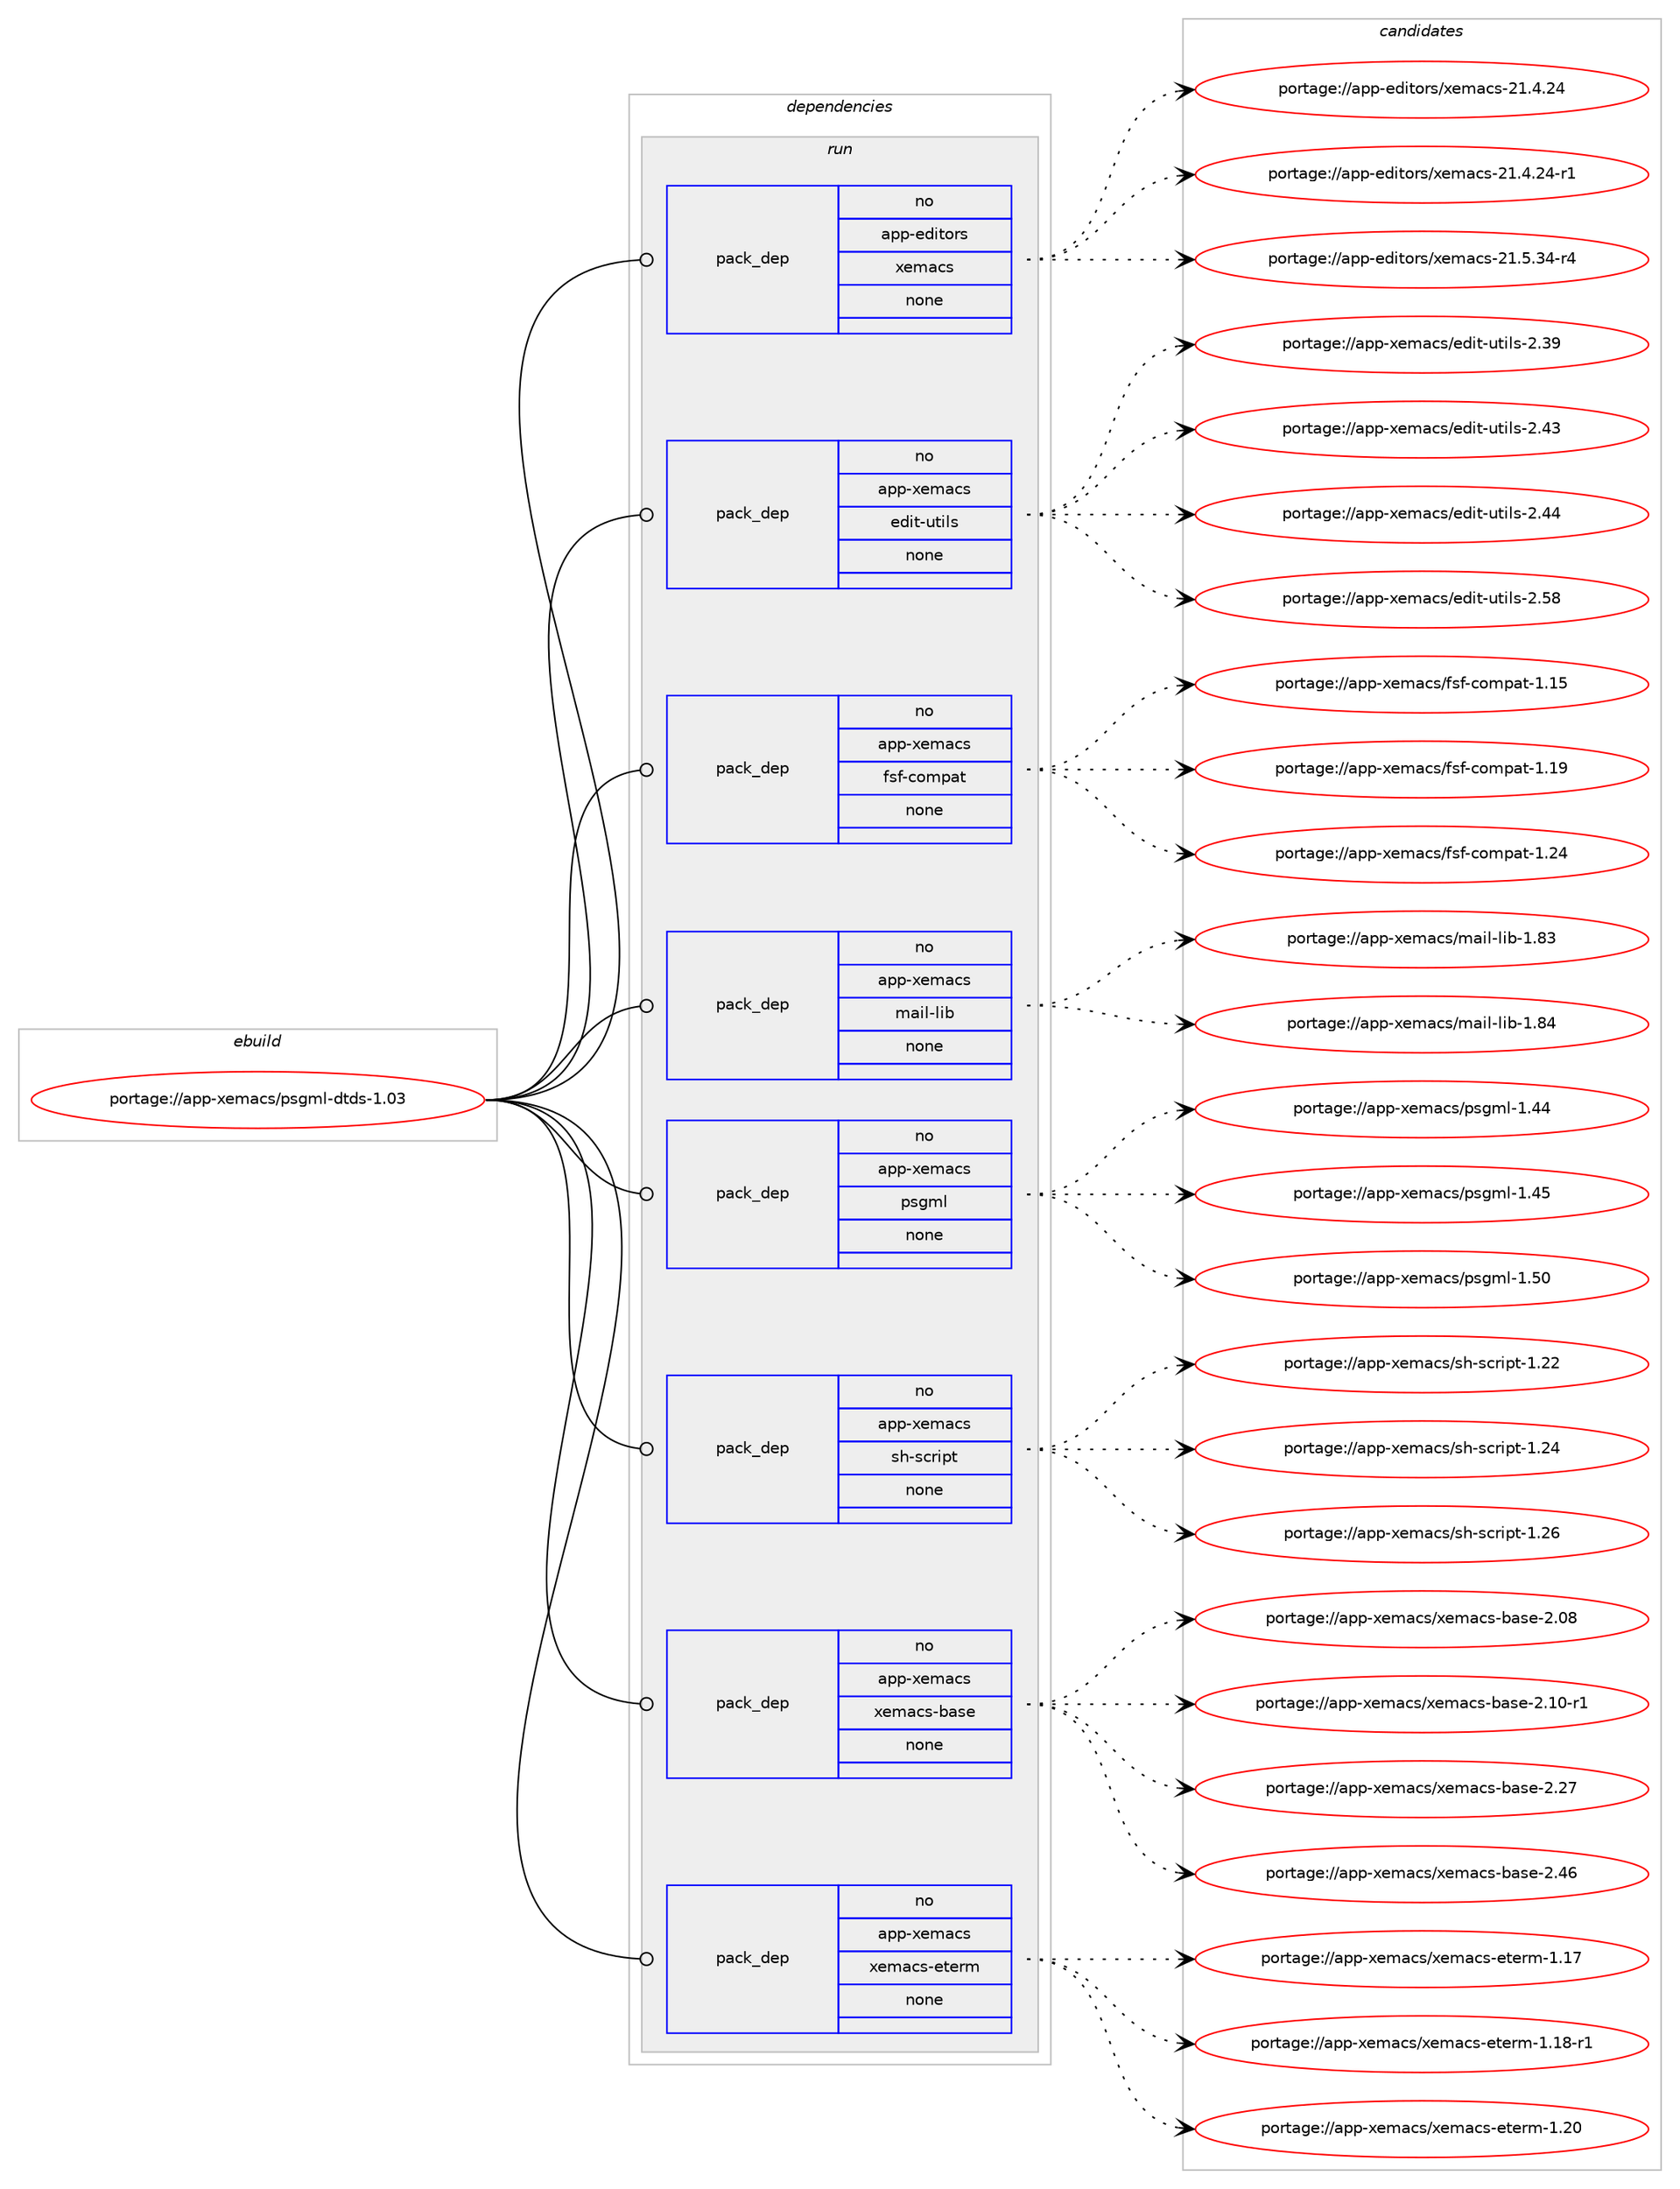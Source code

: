 digraph prolog {

# *************
# Graph options
# *************

newrank=true;
concentrate=true;
compound=true;
graph [rankdir=LR,fontname=Helvetica,fontsize=10,ranksep=1.5];#, ranksep=2.5, nodesep=0.2];
edge  [arrowhead=vee];
node  [fontname=Helvetica,fontsize=10];

# **********
# The ebuild
# **********

subgraph cluster_leftcol {
color=gray;
rank=same;
label=<<i>ebuild</i>>;
id [label="portage://app-xemacs/psgml-dtds-1.03", color=red, width=4, href="../app-xemacs/psgml-dtds-1.03.svg"];
}

# ****************
# The dependencies
# ****************

subgraph cluster_midcol {
color=gray;
label=<<i>dependencies</i>>;
subgraph cluster_compile {
fillcolor="#eeeeee";
style=filled;
label=<<i>compile</i>>;
}
subgraph cluster_compileandrun {
fillcolor="#eeeeee";
style=filled;
label=<<i>compile and run</i>>;
}
subgraph cluster_run {
fillcolor="#eeeeee";
style=filled;
label=<<i>run</i>>;
subgraph pack38310 {
dependency51153 [label=<<TABLE BORDER="0" CELLBORDER="1" CELLSPACING="0" CELLPADDING="4" WIDTH="220"><TR><TD ROWSPAN="6" CELLPADDING="30">pack_dep</TD></TR><TR><TD WIDTH="110">no</TD></TR><TR><TD>app-editors</TD></TR><TR><TD>xemacs</TD></TR><TR><TD>none</TD></TR><TR><TD></TD></TR></TABLE>>, shape=none, color=blue];
}
id:e -> dependency51153:w [weight=20,style="solid",arrowhead="odot"];
subgraph pack38311 {
dependency51154 [label=<<TABLE BORDER="0" CELLBORDER="1" CELLSPACING="0" CELLPADDING="4" WIDTH="220"><TR><TD ROWSPAN="6" CELLPADDING="30">pack_dep</TD></TR><TR><TD WIDTH="110">no</TD></TR><TR><TD>app-xemacs</TD></TR><TR><TD>edit-utils</TD></TR><TR><TD>none</TD></TR><TR><TD></TD></TR></TABLE>>, shape=none, color=blue];
}
id:e -> dependency51154:w [weight=20,style="solid",arrowhead="odot"];
subgraph pack38312 {
dependency51155 [label=<<TABLE BORDER="0" CELLBORDER="1" CELLSPACING="0" CELLPADDING="4" WIDTH="220"><TR><TD ROWSPAN="6" CELLPADDING="30">pack_dep</TD></TR><TR><TD WIDTH="110">no</TD></TR><TR><TD>app-xemacs</TD></TR><TR><TD>fsf-compat</TD></TR><TR><TD>none</TD></TR><TR><TD></TD></TR></TABLE>>, shape=none, color=blue];
}
id:e -> dependency51155:w [weight=20,style="solid",arrowhead="odot"];
subgraph pack38313 {
dependency51156 [label=<<TABLE BORDER="0" CELLBORDER="1" CELLSPACING="0" CELLPADDING="4" WIDTH="220"><TR><TD ROWSPAN="6" CELLPADDING="30">pack_dep</TD></TR><TR><TD WIDTH="110">no</TD></TR><TR><TD>app-xemacs</TD></TR><TR><TD>mail-lib</TD></TR><TR><TD>none</TD></TR><TR><TD></TD></TR></TABLE>>, shape=none, color=blue];
}
id:e -> dependency51156:w [weight=20,style="solid",arrowhead="odot"];
subgraph pack38314 {
dependency51157 [label=<<TABLE BORDER="0" CELLBORDER="1" CELLSPACING="0" CELLPADDING="4" WIDTH="220"><TR><TD ROWSPAN="6" CELLPADDING="30">pack_dep</TD></TR><TR><TD WIDTH="110">no</TD></TR><TR><TD>app-xemacs</TD></TR><TR><TD>psgml</TD></TR><TR><TD>none</TD></TR><TR><TD></TD></TR></TABLE>>, shape=none, color=blue];
}
id:e -> dependency51157:w [weight=20,style="solid",arrowhead="odot"];
subgraph pack38315 {
dependency51158 [label=<<TABLE BORDER="0" CELLBORDER="1" CELLSPACING="0" CELLPADDING="4" WIDTH="220"><TR><TD ROWSPAN="6" CELLPADDING="30">pack_dep</TD></TR><TR><TD WIDTH="110">no</TD></TR><TR><TD>app-xemacs</TD></TR><TR><TD>sh-script</TD></TR><TR><TD>none</TD></TR><TR><TD></TD></TR></TABLE>>, shape=none, color=blue];
}
id:e -> dependency51158:w [weight=20,style="solid",arrowhead="odot"];
subgraph pack38316 {
dependency51159 [label=<<TABLE BORDER="0" CELLBORDER="1" CELLSPACING="0" CELLPADDING="4" WIDTH="220"><TR><TD ROWSPAN="6" CELLPADDING="30">pack_dep</TD></TR><TR><TD WIDTH="110">no</TD></TR><TR><TD>app-xemacs</TD></TR><TR><TD>xemacs-base</TD></TR><TR><TD>none</TD></TR><TR><TD></TD></TR></TABLE>>, shape=none, color=blue];
}
id:e -> dependency51159:w [weight=20,style="solid",arrowhead="odot"];
subgraph pack38317 {
dependency51160 [label=<<TABLE BORDER="0" CELLBORDER="1" CELLSPACING="0" CELLPADDING="4" WIDTH="220"><TR><TD ROWSPAN="6" CELLPADDING="30">pack_dep</TD></TR><TR><TD WIDTH="110">no</TD></TR><TR><TD>app-xemacs</TD></TR><TR><TD>xemacs-eterm</TD></TR><TR><TD>none</TD></TR><TR><TD></TD></TR></TABLE>>, shape=none, color=blue];
}
id:e -> dependency51160:w [weight=20,style="solid",arrowhead="odot"];
}
}

# **************
# The candidates
# **************

subgraph cluster_choices {
rank=same;
color=gray;
label=<<i>candidates</i>>;

subgraph choice38310 {
color=black;
nodesep=1;
choiceportage97112112451011001051161111141154712010110997991154550494652465052 [label="portage://app-editors/xemacs-21.4.24", color=red, width=4,href="../app-editors/xemacs-21.4.24.svg"];
choiceportage971121124510110010511611111411547120101109979911545504946524650524511449 [label="portage://app-editors/xemacs-21.4.24-r1", color=red, width=4,href="../app-editors/xemacs-21.4.24-r1.svg"];
choiceportage971121124510110010511611111411547120101109979911545504946534651524511452 [label="portage://app-editors/xemacs-21.5.34-r4", color=red, width=4,href="../app-editors/xemacs-21.5.34-r4.svg"];
dependency51153:e -> choiceportage97112112451011001051161111141154712010110997991154550494652465052:w [style=dotted,weight="100"];
dependency51153:e -> choiceportage971121124510110010511611111411547120101109979911545504946524650524511449:w [style=dotted,weight="100"];
dependency51153:e -> choiceportage971121124510110010511611111411547120101109979911545504946534651524511452:w [style=dotted,weight="100"];
}
subgraph choice38311 {
color=black;
nodesep=1;
choiceportage9711211245120101109979911547101100105116451171161051081154550465157 [label="portage://app-xemacs/edit-utils-2.39", color=red, width=4,href="../app-xemacs/edit-utils-2.39.svg"];
choiceportage9711211245120101109979911547101100105116451171161051081154550465251 [label="portage://app-xemacs/edit-utils-2.43", color=red, width=4,href="../app-xemacs/edit-utils-2.43.svg"];
choiceportage9711211245120101109979911547101100105116451171161051081154550465252 [label="portage://app-xemacs/edit-utils-2.44", color=red, width=4,href="../app-xemacs/edit-utils-2.44.svg"];
choiceportage9711211245120101109979911547101100105116451171161051081154550465356 [label="portage://app-xemacs/edit-utils-2.58", color=red, width=4,href="../app-xemacs/edit-utils-2.58.svg"];
dependency51154:e -> choiceportage9711211245120101109979911547101100105116451171161051081154550465157:w [style=dotted,weight="100"];
dependency51154:e -> choiceportage9711211245120101109979911547101100105116451171161051081154550465251:w [style=dotted,weight="100"];
dependency51154:e -> choiceportage9711211245120101109979911547101100105116451171161051081154550465252:w [style=dotted,weight="100"];
dependency51154:e -> choiceportage9711211245120101109979911547101100105116451171161051081154550465356:w [style=dotted,weight="100"];
}
subgraph choice38312 {
color=black;
nodesep=1;
choiceportage97112112451201011099799115471021151024599111109112971164549464953 [label="portage://app-xemacs/fsf-compat-1.15", color=red, width=4,href="../app-xemacs/fsf-compat-1.15.svg"];
choiceportage97112112451201011099799115471021151024599111109112971164549464957 [label="portage://app-xemacs/fsf-compat-1.19", color=red, width=4,href="../app-xemacs/fsf-compat-1.19.svg"];
choiceportage97112112451201011099799115471021151024599111109112971164549465052 [label="portage://app-xemacs/fsf-compat-1.24", color=red, width=4,href="../app-xemacs/fsf-compat-1.24.svg"];
dependency51155:e -> choiceportage97112112451201011099799115471021151024599111109112971164549464953:w [style=dotted,weight="100"];
dependency51155:e -> choiceportage97112112451201011099799115471021151024599111109112971164549464957:w [style=dotted,weight="100"];
dependency51155:e -> choiceportage97112112451201011099799115471021151024599111109112971164549465052:w [style=dotted,weight="100"];
}
subgraph choice38313 {
color=black;
nodesep=1;
choiceportage97112112451201011099799115471099710510845108105984549465651 [label="portage://app-xemacs/mail-lib-1.83", color=red, width=4,href="../app-xemacs/mail-lib-1.83.svg"];
choiceportage97112112451201011099799115471099710510845108105984549465652 [label="portage://app-xemacs/mail-lib-1.84", color=red, width=4,href="../app-xemacs/mail-lib-1.84.svg"];
dependency51156:e -> choiceportage97112112451201011099799115471099710510845108105984549465651:w [style=dotted,weight="100"];
dependency51156:e -> choiceportage97112112451201011099799115471099710510845108105984549465652:w [style=dotted,weight="100"];
}
subgraph choice38314 {
color=black;
nodesep=1;
choiceportage97112112451201011099799115471121151031091084549465252 [label="portage://app-xemacs/psgml-1.44", color=red, width=4,href="../app-xemacs/psgml-1.44.svg"];
choiceportage97112112451201011099799115471121151031091084549465253 [label="portage://app-xemacs/psgml-1.45", color=red, width=4,href="../app-xemacs/psgml-1.45.svg"];
choiceportage97112112451201011099799115471121151031091084549465348 [label="portage://app-xemacs/psgml-1.50", color=red, width=4,href="../app-xemacs/psgml-1.50.svg"];
dependency51157:e -> choiceportage97112112451201011099799115471121151031091084549465252:w [style=dotted,weight="100"];
dependency51157:e -> choiceportage97112112451201011099799115471121151031091084549465253:w [style=dotted,weight="100"];
dependency51157:e -> choiceportage97112112451201011099799115471121151031091084549465348:w [style=dotted,weight="100"];
}
subgraph choice38315 {
color=black;
nodesep=1;
choiceportage971121124512010110997991154711510445115991141051121164549465050 [label="portage://app-xemacs/sh-script-1.22", color=red, width=4,href="../app-xemacs/sh-script-1.22.svg"];
choiceportage971121124512010110997991154711510445115991141051121164549465052 [label="portage://app-xemacs/sh-script-1.24", color=red, width=4,href="../app-xemacs/sh-script-1.24.svg"];
choiceportage971121124512010110997991154711510445115991141051121164549465054 [label="portage://app-xemacs/sh-script-1.26", color=red, width=4,href="../app-xemacs/sh-script-1.26.svg"];
dependency51158:e -> choiceportage971121124512010110997991154711510445115991141051121164549465050:w [style=dotted,weight="100"];
dependency51158:e -> choiceportage971121124512010110997991154711510445115991141051121164549465052:w [style=dotted,weight="100"];
dependency51158:e -> choiceportage971121124512010110997991154711510445115991141051121164549465054:w [style=dotted,weight="100"];
}
subgraph choice38316 {
color=black;
nodesep=1;
choiceportage971121124512010110997991154712010110997991154598971151014550464856 [label="portage://app-xemacs/xemacs-base-2.08", color=red, width=4,href="../app-xemacs/xemacs-base-2.08.svg"];
choiceportage9711211245120101109979911547120101109979911545989711510145504649484511449 [label="portage://app-xemacs/xemacs-base-2.10-r1", color=red, width=4,href="../app-xemacs/xemacs-base-2.10-r1.svg"];
choiceportage971121124512010110997991154712010110997991154598971151014550465055 [label="portage://app-xemacs/xemacs-base-2.27", color=red, width=4,href="../app-xemacs/xemacs-base-2.27.svg"];
choiceportage971121124512010110997991154712010110997991154598971151014550465254 [label="portage://app-xemacs/xemacs-base-2.46", color=red, width=4,href="../app-xemacs/xemacs-base-2.46.svg"];
dependency51159:e -> choiceportage971121124512010110997991154712010110997991154598971151014550464856:w [style=dotted,weight="100"];
dependency51159:e -> choiceportage9711211245120101109979911547120101109979911545989711510145504649484511449:w [style=dotted,weight="100"];
dependency51159:e -> choiceportage971121124512010110997991154712010110997991154598971151014550465055:w [style=dotted,weight="100"];
dependency51159:e -> choiceportage971121124512010110997991154712010110997991154598971151014550465254:w [style=dotted,weight="100"];
}
subgraph choice38317 {
color=black;
nodesep=1;
choiceportage97112112451201011099799115471201011099799115451011161011141094549464955 [label="portage://app-xemacs/xemacs-eterm-1.17", color=red, width=4,href="../app-xemacs/xemacs-eterm-1.17.svg"];
choiceportage971121124512010110997991154712010110997991154510111610111410945494649564511449 [label="portage://app-xemacs/xemacs-eterm-1.18-r1", color=red, width=4,href="../app-xemacs/xemacs-eterm-1.18-r1.svg"];
choiceportage97112112451201011099799115471201011099799115451011161011141094549465048 [label="portage://app-xemacs/xemacs-eterm-1.20", color=red, width=4,href="../app-xemacs/xemacs-eterm-1.20.svg"];
dependency51160:e -> choiceportage97112112451201011099799115471201011099799115451011161011141094549464955:w [style=dotted,weight="100"];
dependency51160:e -> choiceportage971121124512010110997991154712010110997991154510111610111410945494649564511449:w [style=dotted,weight="100"];
dependency51160:e -> choiceportage97112112451201011099799115471201011099799115451011161011141094549465048:w [style=dotted,weight="100"];
}
}

}
